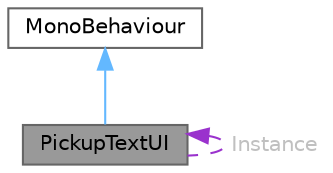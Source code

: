 digraph "PickupTextUI"
{
 // LATEX_PDF_SIZE
  bgcolor="transparent";
  edge [fontname=Helvetica,fontsize=10,labelfontname=Helvetica,labelfontsize=10];
  node [fontname=Helvetica,fontsize=10,shape=box,height=0.2,width=0.4];
  Node1 [id="Node000001",label="PickupTextUI",height=0.2,width=0.4,color="gray40", fillcolor="grey60", style="filled", fontcolor="black",tooltip=" "];
  Node2 -> Node1 [id="edge3_Node000001_Node000002",dir="back",color="steelblue1",style="solid",tooltip=" "];
  Node2 [id="Node000002",label="MonoBehaviour",height=0.2,width=0.4,color="gray40", fillcolor="white", style="filled",tooltip=" "];
  Node1 -> Node1 [id="edge4_Node000001_Node000001",dir="back",color="darkorchid3",style="dashed",tooltip=" ",label=<<TABLE CELLBORDER="0" BORDER="0"><TR><TD VALIGN="top" ALIGN="LEFT" CELLPADDING="1" CELLSPACING="0">Instance</TD></TR>
</TABLE>> ,fontcolor="grey" ];
}
